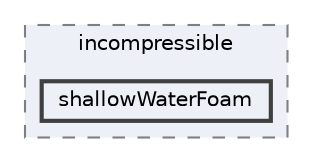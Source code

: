 digraph "applications/solvers/incompressible/shallowWaterFoam"
{
 // LATEX_PDF_SIZE
  bgcolor="transparent";
  edge [fontname=Helvetica,fontsize=10,labelfontname=Helvetica,labelfontsize=10];
  node [fontname=Helvetica,fontsize=10,shape=box,height=0.2,width=0.4];
  compound=true
  subgraph clusterdir_2a80a7eee79ab677323c49fed47bf4a4 {
    graph [ bgcolor="#edf0f7", pencolor="grey50", label="incompressible", fontname=Helvetica,fontsize=10 style="filled,dashed", URL="dir_2a80a7eee79ab677323c49fed47bf4a4.html",tooltip=""]
  dir_7d94bfc9a83a5dc0f40ac0aeda28eb12 [label="shallowWaterFoam", fillcolor="#edf0f7", color="grey25", style="filled,bold", URL="dir_7d94bfc9a83a5dc0f40ac0aeda28eb12.html",tooltip=""];
  }
}
